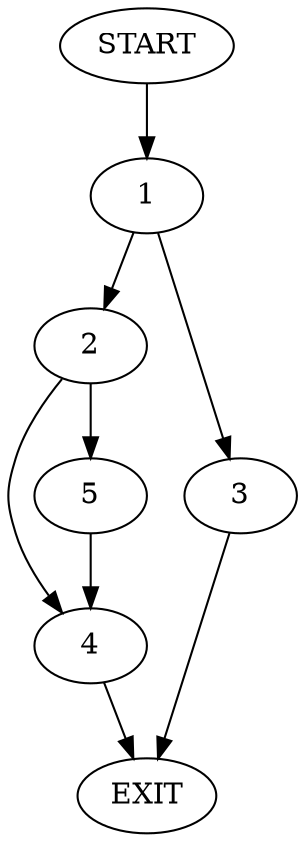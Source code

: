 digraph {
0 [label="START"]
6 [label="EXIT"]
0 -> 1
1 -> 2
1 -> 3
3 -> 6
2 -> 4
2 -> 5
5 -> 4
4 -> 6
}
